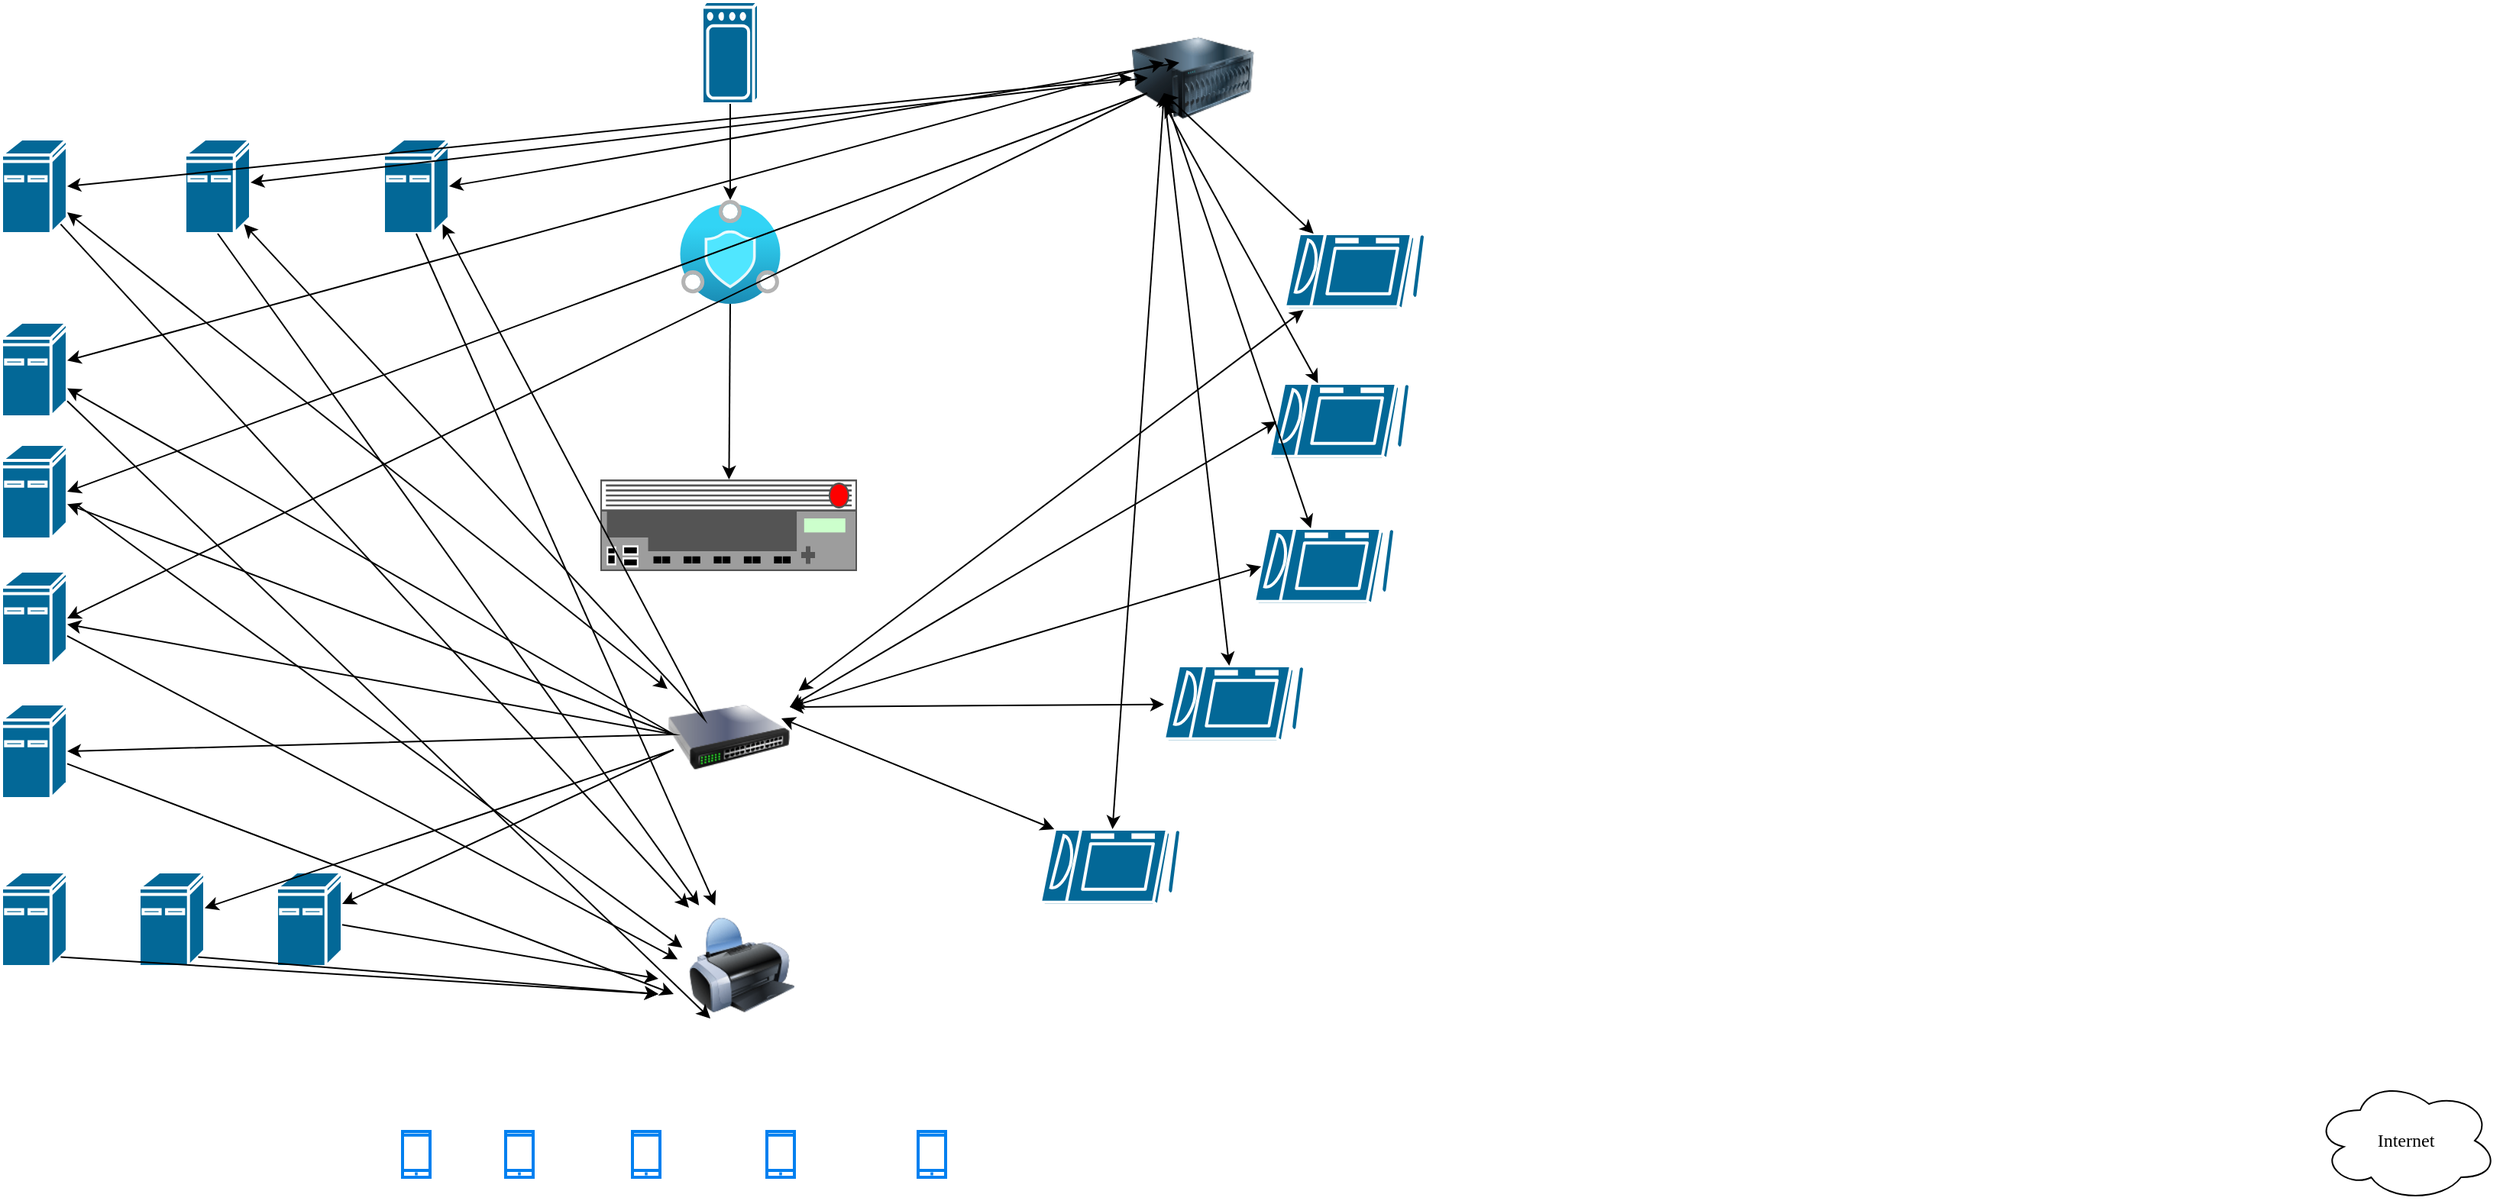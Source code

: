 <mxfile version="22.1.3" type="github">
  <diagram name="Page-1" id="c37626ed-c26b-45fb-9056-f9ebc6bb27b6">
    <mxGraphModel dx="1035" dy="1385" grid="1" gridSize="10" guides="1" tooltips="1" connect="1" arrows="1" fold="1" page="1" pageScale="1" pageWidth="1100" pageHeight="850" background="none" math="0" shadow="0">
      <root>
        <mxCell id="0" />
        <mxCell id="1" parent="0" />
        <mxCell id="1c7a67bf8fd3230f-15" value="Internet" style="ellipse;shape=cloud;whiteSpace=wrap;html=1;rounded=0;shadow=0;comic=0;strokeWidth=1;fontFamily=Verdana;fontSize=12;" parent="1" vertex="1">
          <mxGeometry x="1554" y="696" width="120" height="80" as="geometry" />
        </mxCell>
        <mxCell id="bptu-WYt8Glh1SQyL_a9-1" value="" style="shape=mxgraph.cisco.computers_and_peripherals.ibm_mini_as400;sketch=0;html=1;pointerEvents=1;dashed=0;fillColor=#036897;strokeColor=#ffffff;strokeWidth=2;verticalLabelPosition=bottom;verticalAlign=top;align=center;outlineConnect=0;" vertex="1" parent="1">
          <mxGeometry x="40" y="80" width="43" height="62" as="geometry" />
        </mxCell>
        <mxCell id="bptu-WYt8Glh1SQyL_a9-2" value="" style="shape=mxgraph.cisco.computers_and_peripherals.ibm_mini_as400;sketch=0;html=1;pointerEvents=1;dashed=0;fillColor=#036897;strokeColor=#ffffff;strokeWidth=2;verticalLabelPosition=bottom;verticalAlign=top;align=center;outlineConnect=0;" vertex="1" parent="1">
          <mxGeometry x="290" y="80" width="43" height="62" as="geometry" />
        </mxCell>
        <mxCell id="bptu-WYt8Glh1SQyL_a9-4" value="" style="shape=mxgraph.cisco.computers_and_peripherals.ibm_mini_as400;sketch=0;html=1;pointerEvents=1;dashed=0;fillColor=#036897;strokeColor=#ffffff;strokeWidth=2;verticalLabelPosition=bottom;verticalAlign=top;align=center;outlineConnect=0;" vertex="1" parent="1">
          <mxGeometry x="40" y="560" width="43" height="62" as="geometry" />
        </mxCell>
        <mxCell id="bptu-WYt8Glh1SQyL_a9-6" value="" style="shape=mxgraph.cisco.computers_and_peripherals.ibm_mini_as400;sketch=0;html=1;pointerEvents=1;dashed=0;fillColor=#036897;strokeColor=#ffffff;strokeWidth=2;verticalLabelPosition=bottom;verticalAlign=top;align=center;outlineConnect=0;" vertex="1" parent="1">
          <mxGeometry x="40" y="450" width="43" height="62" as="geometry" />
        </mxCell>
        <mxCell id="bptu-WYt8Glh1SQyL_a9-8" value="" style="shape=mxgraph.cisco.computers_and_peripherals.ibm_mini_as400;sketch=0;html=1;pointerEvents=1;dashed=0;fillColor=#036897;strokeColor=#ffffff;strokeWidth=2;verticalLabelPosition=bottom;verticalAlign=top;align=center;outlineConnect=0;" vertex="1" parent="1">
          <mxGeometry x="40" y="280" width="43" height="62" as="geometry" />
        </mxCell>
        <mxCell id="bptu-WYt8Glh1SQyL_a9-9" value="" style="shape=mxgraph.cisco.computers_and_peripherals.ibm_mini_as400;sketch=0;html=1;pointerEvents=1;dashed=0;fillColor=#036897;strokeColor=#ffffff;strokeWidth=2;verticalLabelPosition=bottom;verticalAlign=top;align=center;outlineConnect=0;" vertex="1" parent="1">
          <mxGeometry x="40" y="200" width="43" height="62" as="geometry" />
        </mxCell>
        <mxCell id="bptu-WYt8Glh1SQyL_a9-10" value="" style="shape=mxgraph.cisco.computers_and_peripherals.ibm_mini_as400;sketch=0;html=1;pointerEvents=1;dashed=0;fillColor=#036897;strokeColor=#ffffff;strokeWidth=2;verticalLabelPosition=bottom;verticalAlign=top;align=center;outlineConnect=0;" vertex="1" parent="1">
          <mxGeometry x="160" y="80" width="43" height="62" as="geometry" />
        </mxCell>
        <mxCell id="bptu-WYt8Glh1SQyL_a9-12" value="" style="shape=mxgraph.cisco.computers_and_peripherals.ibm_mini_as400;sketch=0;html=1;pointerEvents=1;dashed=0;fillColor=#036897;strokeColor=#ffffff;strokeWidth=2;verticalLabelPosition=bottom;verticalAlign=top;align=center;outlineConnect=0;" vertex="1" parent="1">
          <mxGeometry x="40" y="363" width="43" height="62" as="geometry" />
        </mxCell>
        <mxCell id="bptu-WYt8Glh1SQyL_a9-13" value="" style="shape=mxgraph.cisco.computers_and_peripherals.ibm_mini_as400;sketch=0;html=1;pointerEvents=1;dashed=0;fillColor=#036897;strokeColor=#ffffff;strokeWidth=2;verticalLabelPosition=bottom;verticalAlign=top;align=center;outlineConnect=0;" vertex="1" parent="1">
          <mxGeometry x="220" y="560" width="43" height="62" as="geometry" />
        </mxCell>
        <mxCell id="bptu-WYt8Glh1SQyL_a9-14" value="" style="shape=mxgraph.cisco.computers_and_peripherals.tablet;sketch=0;html=1;pointerEvents=1;dashed=0;fillColor=#036897;strokeColor=#ffffff;strokeWidth=2;verticalLabelPosition=bottom;verticalAlign=top;align=center;outlineConnect=0;" vertex="1" parent="1">
          <mxGeometry x="860" y="335" width="91" height="50" as="geometry" />
        </mxCell>
        <mxCell id="bptu-WYt8Glh1SQyL_a9-18" value="" style="shape=mxgraph.cisco.computers_and_peripherals.tablet;sketch=0;html=1;pointerEvents=1;dashed=0;fillColor=#036897;strokeColor=#ffffff;strokeWidth=2;verticalLabelPosition=bottom;verticalAlign=top;align=center;outlineConnect=0;" vertex="1" parent="1">
          <mxGeometry x="801" y="425" width="91" height="50" as="geometry" />
        </mxCell>
        <mxCell id="bptu-WYt8Glh1SQyL_a9-19" value="" style="shape=mxgraph.cisco.computers_and_peripherals.tablet;sketch=0;html=1;pointerEvents=1;dashed=0;fillColor=#036897;strokeColor=#ffffff;strokeWidth=2;verticalLabelPosition=bottom;verticalAlign=top;align=center;outlineConnect=0;" vertex="1" parent="1">
          <mxGeometry x="880" y="142" width="91" height="50" as="geometry" />
        </mxCell>
        <mxCell id="bptu-WYt8Glh1SQyL_a9-20" value="" style="shape=mxgraph.cisco.computers_and_peripherals.tablet;sketch=0;html=1;pointerEvents=1;dashed=0;fillColor=#036897;strokeColor=#ffffff;strokeWidth=2;verticalLabelPosition=bottom;verticalAlign=top;align=center;outlineConnect=0;" vertex="1" parent="1">
          <mxGeometry x="870" y="240" width="91" height="50" as="geometry" />
        </mxCell>
        <mxCell id="bptu-WYt8Glh1SQyL_a9-21" value="" style="shape=mxgraph.cisco.computers_and_peripherals.tablet;sketch=0;html=1;pointerEvents=1;dashed=0;fillColor=#036897;strokeColor=#ffffff;strokeWidth=2;verticalLabelPosition=bottom;verticalAlign=top;align=center;outlineConnect=0;" vertex="1" parent="1">
          <mxGeometry x="720" y="532" width="91" height="50" as="geometry" />
        </mxCell>
        <mxCell id="bptu-WYt8Glh1SQyL_a9-23" value="" style="html=1;verticalLabelPosition=bottom;align=center;labelBackgroundColor=#ffffff;verticalAlign=top;strokeWidth=2;strokeColor=#0080F0;shadow=0;dashed=0;shape=mxgraph.ios7.icons.smartphone;" vertex="1" parent="1">
          <mxGeometry x="302.5" y="730" width="18" height="30" as="geometry" />
        </mxCell>
        <object label="" Serveur="" id="bptu-WYt8Glh1SQyL_a9-26">
          <mxCell style="image;html=1;image=img/lib/clip_art/computers/Server_128x128.png" vertex="1" parent="1">
            <mxGeometry x="780" width="80" height="80" as="geometry" />
          </mxCell>
        </object>
        <mxCell id="bptu-WYt8Glh1SQyL_a9-28" value="" style="strokeColor=#666666;html=1;labelPosition=right;align=left;spacingLeft=15;shadow=0;dashed=0;outlineConnect=0;shape=mxgraph.rack.f5.big_ip_110x0;" vertex="1" parent="1">
          <mxGeometry x="432" y="303" width="168" height="60" as="geometry" />
        </mxCell>
        <mxCell id="bptu-WYt8Glh1SQyL_a9-29" value="" style="image;html=1;image=img/lib/clip_art/networking/Switch_128x128.png" vertex="1" parent="1">
          <mxGeometry x="476" y="432" width="80" height="80" as="geometry" />
        </mxCell>
        <mxCell id="bptu-WYt8Glh1SQyL_a9-30" value="" style="shape=mxgraph.cisco.computers_and_peripherals.ibm_mini_as400;sketch=0;html=1;pointerEvents=1;dashed=0;fillColor=#036897;strokeColor=#ffffff;strokeWidth=2;verticalLabelPosition=bottom;verticalAlign=top;align=center;outlineConnect=0;" vertex="1" parent="1">
          <mxGeometry x="130" y="560" width="43" height="62" as="geometry" />
        </mxCell>
        <mxCell id="bptu-WYt8Glh1SQyL_a9-31" value="" style="html=1;verticalLabelPosition=bottom;align=center;labelBackgroundColor=#ffffff;verticalAlign=top;strokeWidth=2;strokeColor=#0080F0;shadow=0;dashed=0;shape=mxgraph.ios7.icons.smartphone;" vertex="1" parent="1">
          <mxGeometry x="453" y="730" width="18" height="30" as="geometry" />
        </mxCell>
        <mxCell id="bptu-WYt8Glh1SQyL_a9-32" value="" style="html=1;verticalLabelPosition=bottom;align=center;labelBackgroundColor=#ffffff;verticalAlign=top;strokeWidth=2;strokeColor=#0080F0;shadow=0;dashed=0;shape=mxgraph.ios7.icons.smartphone;" vertex="1" parent="1">
          <mxGeometry x="640" y="730" width="18" height="30" as="geometry" />
        </mxCell>
        <mxCell id="bptu-WYt8Glh1SQyL_a9-33" value="" style="html=1;verticalLabelPosition=bottom;align=center;labelBackgroundColor=#ffffff;verticalAlign=top;strokeWidth=2;strokeColor=#0080F0;shadow=0;dashed=0;shape=mxgraph.ios7.icons.smartphone;" vertex="1" parent="1">
          <mxGeometry x="541" y="730" width="18" height="30" as="geometry" />
        </mxCell>
        <mxCell id="bptu-WYt8Glh1SQyL_a9-34" value="" style="html=1;verticalLabelPosition=bottom;align=center;labelBackgroundColor=#ffffff;verticalAlign=top;strokeWidth=2;strokeColor=#0080F0;shadow=0;dashed=0;shape=mxgraph.ios7.icons.smartphone;" vertex="1" parent="1">
          <mxGeometry x="370" y="730" width="18" height="30" as="geometry" />
        </mxCell>
        <mxCell id="bptu-WYt8Glh1SQyL_a9-35" value="" style="shape=mxgraph.cisco.wireless.wireless;html=1;pointerEvents=1;dashed=0;fillColor=#036897;strokeColor=#ffffff;strokeWidth=2;verticalLabelPosition=bottom;verticalAlign=top;align=center;outlineConnect=0;" vertex="1" parent="1">
          <mxGeometry x="498.5" y="-10" width="37" height="67" as="geometry" />
        </mxCell>
        <mxCell id="bptu-WYt8Glh1SQyL_a9-36" value="" style="image;html=1;image=img/lib/clip_art/computers/Printer_128x128.png" vertex="1" parent="1">
          <mxGeometry x="490" y="582" width="69" height="78" as="geometry" />
        </mxCell>
        <mxCell id="bptu-WYt8Glh1SQyL_a9-38" value="" style="endArrow=classic;startArrow=classic;html=1;rounded=0;exitX=0.9;exitY=0.9;exitDx=0;exitDy=0;exitPerimeter=0;entryX=0.9;entryY=0.9;entryDx=0;entryDy=0;entryPerimeter=0;" edge="1" parent="1" source="bptu-WYt8Glh1SQyL_a9-2" target="bptu-WYt8Glh1SQyL_a9-10">
          <mxGeometry width="50" height="50" relative="1" as="geometry">
            <mxPoint x="440" y="400" as="sourcePoint" />
            <mxPoint x="490" y="350" as="targetPoint" />
            <Array as="points">
              <mxPoint x="500" y="460" />
            </Array>
          </mxGeometry>
        </mxCell>
        <mxCell id="bptu-WYt8Glh1SQyL_a9-39" value="" style="endArrow=classic;startArrow=classic;html=1;rounded=0;" edge="1" parent="1" source="bptu-WYt8Glh1SQyL_a9-1" target="bptu-WYt8Glh1SQyL_a9-29">
          <mxGeometry width="50" height="50" relative="1" as="geometry">
            <mxPoint x="440" y="400" as="sourcePoint" />
            <mxPoint x="440" y="300" as="targetPoint" />
          </mxGeometry>
        </mxCell>
        <mxCell id="bptu-WYt8Glh1SQyL_a9-40" value="" style="endArrow=classic;startArrow=classic;html=1;rounded=0;" edge="1" parent="1" source="bptu-WYt8Glh1SQyL_a9-9" target="bptu-WYt8Glh1SQyL_a9-8">
          <mxGeometry width="50" height="50" relative="1" as="geometry">
            <mxPoint x="440" y="400" as="sourcePoint" />
            <mxPoint x="490" y="350" as="targetPoint" />
            <Array as="points">
              <mxPoint x="480" y="470" />
            </Array>
          </mxGeometry>
        </mxCell>
        <mxCell id="bptu-WYt8Glh1SQyL_a9-42" value="" style="endArrow=classic;startArrow=classic;html=1;rounded=0;entryX=1;entryY=0.5;entryDx=0;entryDy=0;entryPerimeter=0;" edge="1" parent="1" source="bptu-WYt8Glh1SQyL_a9-12" target="bptu-WYt8Glh1SQyL_a9-6">
          <mxGeometry width="50" height="50" relative="1" as="geometry">
            <mxPoint x="440" y="400" as="sourcePoint" />
            <mxPoint x="490" y="350" as="targetPoint" />
            <Array as="points">
              <mxPoint x="480" y="470" />
            </Array>
          </mxGeometry>
        </mxCell>
        <mxCell id="bptu-WYt8Glh1SQyL_a9-43" value="" style="endArrow=classic;startArrow=classic;html=1;rounded=0;" edge="1" parent="1" source="bptu-WYt8Glh1SQyL_a9-30" target="bptu-WYt8Glh1SQyL_a9-13">
          <mxGeometry width="50" height="50" relative="1" as="geometry">
            <mxPoint x="440" y="300" as="sourcePoint" />
            <mxPoint x="490" y="250" as="targetPoint" />
            <Array as="points">
              <mxPoint x="480" y="480" />
            </Array>
          </mxGeometry>
        </mxCell>
        <mxCell id="bptu-WYt8Glh1SQyL_a9-44" value="" style="endArrow=classic;html=1;rounded=0;exitX=0.5;exitY=1;exitDx=0;exitDy=0;exitPerimeter=0;" edge="1" parent="1" source="bptu-WYt8Glh1SQyL_a9-27" target="bptu-WYt8Glh1SQyL_a9-28">
          <mxGeometry width="50" height="50" relative="1" as="geometry">
            <mxPoint x="440" y="100" as="sourcePoint" />
            <mxPoint x="490" y="50" as="targetPoint" />
          </mxGeometry>
        </mxCell>
        <mxCell id="bptu-WYt8Glh1SQyL_a9-45" value="" style="endArrow=classic;html=1;rounded=0;exitX=0.5;exitY=1;exitDx=0;exitDy=0;exitPerimeter=0;" edge="1" parent="1" source="bptu-WYt8Glh1SQyL_a9-35" target="bptu-WYt8Glh1SQyL_a9-27">
          <mxGeometry width="50" height="50" relative="1" as="geometry">
            <mxPoint x="502" y="74" as="sourcePoint" />
            <mxPoint x="512" y="150" as="targetPoint" />
          </mxGeometry>
        </mxCell>
        <mxCell id="bptu-WYt8Glh1SQyL_a9-27" value="" style="image;aspect=fixed;html=1;points=[];align=center;fontSize=12;image=img/lib/azure2/preview/Azure_Sphere.svg;" vertex="1" parent="1">
          <mxGeometry x="484" y="120" width="66" height="68" as="geometry" />
        </mxCell>
        <mxCell id="bptu-WYt8Glh1SQyL_a9-46" value="" style="endArrow=classic;html=1;rounded=0;exitX=0.5;exitY=1;exitDx=0;exitDy=0;exitPerimeter=0;" edge="1" parent="1" source="bptu-WYt8Glh1SQyL_a9-2" target="bptu-WYt8Glh1SQyL_a9-36">
          <mxGeometry width="50" height="50" relative="1" as="geometry">
            <mxPoint x="440" y="400" as="sourcePoint" />
            <mxPoint x="490" y="350" as="targetPoint" />
          </mxGeometry>
        </mxCell>
        <mxCell id="bptu-WYt8Glh1SQyL_a9-47" value="" style="endArrow=classic;html=1;rounded=0;exitX=0.5;exitY=1;exitDx=0;exitDy=0;exitPerimeter=0;" edge="1" parent="1" source="bptu-WYt8Glh1SQyL_a9-10" target="bptu-WYt8Glh1SQyL_a9-36">
          <mxGeometry width="50" height="50" relative="1" as="geometry">
            <mxPoint x="440" y="400" as="sourcePoint" />
            <mxPoint x="490" y="350" as="targetPoint" />
          </mxGeometry>
        </mxCell>
        <mxCell id="bptu-WYt8Glh1SQyL_a9-48" value="" style="endArrow=classic;html=1;rounded=0;exitX=0.9;exitY=0.9;exitDx=0;exitDy=0;exitPerimeter=0;" edge="1" parent="1" source="bptu-WYt8Glh1SQyL_a9-1" target="bptu-WYt8Glh1SQyL_a9-36">
          <mxGeometry width="50" height="50" relative="1" as="geometry">
            <mxPoint x="440" y="400" as="sourcePoint" />
            <mxPoint x="490" y="350" as="targetPoint" />
          </mxGeometry>
        </mxCell>
        <mxCell id="bptu-WYt8Glh1SQyL_a9-49" value="" style="endArrow=classic;html=1;rounded=0;" edge="1" parent="1" source="bptu-WYt8Glh1SQyL_a9-9">
          <mxGeometry width="50" height="50" relative="1" as="geometry">
            <mxPoint x="100" y="210" as="sourcePoint" />
            <mxPoint x="504" y="656" as="targetPoint" />
          </mxGeometry>
        </mxCell>
        <mxCell id="bptu-WYt8Glh1SQyL_a9-50" value="" style="endArrow=classic;html=1;rounded=0;exitX=0.9;exitY=0.9;exitDx=0;exitDy=0;exitPerimeter=0;entryX=-0.062;entryY=0.355;entryDx=0;entryDy=0;entryPerimeter=0;" edge="1" parent="1" target="bptu-WYt8Glh1SQyL_a9-36">
          <mxGeometry width="50" height="50" relative="1" as="geometry">
            <mxPoint x="90" y="320" as="sourcePoint" />
            <mxPoint x="494" y="766" as="targetPoint" />
          </mxGeometry>
        </mxCell>
        <mxCell id="bptu-WYt8Glh1SQyL_a9-51" value="" style="endArrow=classic;html=1;rounded=0;entryX=-0.107;entryY=0.452;entryDx=0;entryDy=0;entryPerimeter=0;" edge="1" parent="1" source="bptu-WYt8Glh1SQyL_a9-12" target="bptu-WYt8Glh1SQyL_a9-36">
          <mxGeometry width="50" height="50" relative="1" as="geometry">
            <mxPoint x="110" y="410" as="sourcePoint" />
            <mxPoint x="494" y="700" as="targetPoint" />
          </mxGeometry>
        </mxCell>
        <mxCell id="bptu-WYt8Glh1SQyL_a9-52" value="" style="endArrow=classic;html=1;rounded=0;" edge="1" parent="1" source="bptu-WYt8Glh1SQyL_a9-13">
          <mxGeometry width="50" height="50" relative="1" as="geometry">
            <mxPoint x="100" y="480" as="sourcePoint" />
            <mxPoint x="470" y="630" as="targetPoint" />
          </mxGeometry>
        </mxCell>
        <mxCell id="bptu-WYt8Glh1SQyL_a9-53" value="" style="endArrow=classic;html=1;rounded=0;" edge="1" parent="1" source="bptu-WYt8Glh1SQyL_a9-6">
          <mxGeometry width="50" height="50" relative="1" as="geometry">
            <mxPoint x="120" y="520" as="sourcePoint" />
            <mxPoint x="480" y="640" as="targetPoint" />
          </mxGeometry>
        </mxCell>
        <mxCell id="bptu-WYt8Glh1SQyL_a9-54" value="" style="endArrow=classic;html=1;rounded=0;exitX=0.9;exitY=0.9;exitDx=0;exitDy=0;exitPerimeter=0;" edge="1" parent="1" source="bptu-WYt8Glh1SQyL_a9-30">
          <mxGeometry width="50" height="50" relative="1" as="geometry">
            <mxPoint x="200" y="630" as="sourcePoint" />
            <mxPoint x="470" y="640" as="targetPoint" />
          </mxGeometry>
        </mxCell>
        <mxCell id="bptu-WYt8Glh1SQyL_a9-55" value="" style="endArrow=classic;html=1;rounded=0;exitX=0.9;exitY=0.9;exitDx=0;exitDy=0;exitPerimeter=0;" edge="1" parent="1" source="bptu-WYt8Glh1SQyL_a9-4">
          <mxGeometry width="50" height="50" relative="1" as="geometry">
            <mxPoint x="100" y="640" as="sourcePoint" />
            <mxPoint x="470" y="640" as="targetPoint" />
          </mxGeometry>
        </mxCell>
        <mxCell id="bptu-WYt8Glh1SQyL_a9-59" value="" style="endArrow=classic;startArrow=classic;html=1;rounded=0;entryX=1.072;entryY=0.118;entryDx=0;entryDy=0;entryPerimeter=0;" edge="1" parent="1" source="bptu-WYt8Glh1SQyL_a9-19" target="bptu-WYt8Glh1SQyL_a9-29">
          <mxGeometry width="50" height="50" relative="1" as="geometry">
            <mxPoint x="440" y="400" as="sourcePoint" />
            <mxPoint x="620" y="350" as="targetPoint" />
          </mxGeometry>
        </mxCell>
        <mxCell id="bptu-WYt8Glh1SQyL_a9-60" value="" style="endArrow=classic;startArrow=classic;html=1;rounded=0;exitX=0.05;exitY=0.5;exitDx=0;exitDy=0;exitPerimeter=0;entryX=1;entryY=0.25;entryDx=0;entryDy=0;" edge="1" parent="1" source="bptu-WYt8Glh1SQyL_a9-20" target="bptu-WYt8Glh1SQyL_a9-29">
          <mxGeometry width="50" height="50" relative="1" as="geometry">
            <mxPoint x="730" y="270" as="sourcePoint" />
            <mxPoint x="610" y="370" as="targetPoint" />
          </mxGeometry>
        </mxCell>
        <mxCell id="bptu-WYt8Glh1SQyL_a9-61" value="" style="endArrow=classic;startArrow=classic;html=1;rounded=0;exitX=0.05;exitY=0.5;exitDx=0;exitDy=0;exitPerimeter=0;entryX=1;entryY=0.25;entryDx=0;entryDy=0;" edge="1" parent="1" source="bptu-WYt8Glh1SQyL_a9-14" target="bptu-WYt8Glh1SQyL_a9-29">
          <mxGeometry width="50" height="50" relative="1" as="geometry">
            <mxPoint x="710" y="340" as="sourcePoint" />
            <mxPoint x="435" y="392" as="targetPoint" />
          </mxGeometry>
        </mxCell>
        <mxCell id="bptu-WYt8Glh1SQyL_a9-62" value="" style="endArrow=classic;startArrow=classic;html=1;rounded=0;entryX=1;entryY=0.25;entryDx=0;entryDy=0;" edge="1" parent="1" source="bptu-WYt8Glh1SQyL_a9-18" target="bptu-WYt8Glh1SQyL_a9-29">
          <mxGeometry width="50" height="50" relative="1" as="geometry">
            <mxPoint x="700" y="390" as="sourcePoint" />
            <mxPoint x="425" y="442" as="targetPoint" />
          </mxGeometry>
        </mxCell>
        <mxCell id="bptu-WYt8Glh1SQyL_a9-63" value="" style="endArrow=classic;startArrow=classic;html=1;rounded=0;exitX=0.1;exitY=0;exitDx=0;exitDy=0;exitPerimeter=0;entryX=0.931;entryY=0.343;entryDx=0;entryDy=0;entryPerimeter=0;" edge="1" parent="1" source="bptu-WYt8Glh1SQyL_a9-21" target="bptu-WYt8Glh1SQyL_a9-29">
          <mxGeometry width="50" height="50" relative="1" as="geometry">
            <mxPoint x="630" y="430" as="sourcePoint" />
            <mxPoint x="355" y="482" as="targetPoint" />
          </mxGeometry>
        </mxCell>
        <mxCell id="bptu-WYt8Glh1SQyL_a9-64" value="" style="endArrow=classic;startArrow=classic;html=1;rounded=0;" edge="1" parent="1" source="bptu-WYt8Glh1SQyL_a9-19">
          <mxGeometry width="50" height="50" relative="1" as="geometry">
            <mxPoint x="751" y="100" as="sourcePoint" />
            <mxPoint x="801" y="50" as="targetPoint" />
          </mxGeometry>
        </mxCell>
        <mxCell id="bptu-WYt8Glh1SQyL_a9-65" value="" style="endArrow=classic;startArrow=classic;html=1;rounded=0;" edge="1" parent="1" source="bptu-WYt8Glh1SQyL_a9-20">
          <mxGeometry width="50" height="50" relative="1" as="geometry">
            <mxPoint x="751" y="107" as="sourcePoint" />
            <mxPoint x="801" y="57" as="targetPoint" />
          </mxGeometry>
        </mxCell>
        <mxCell id="bptu-WYt8Glh1SQyL_a9-66" value="" style="endArrow=classic;startArrow=classic;html=1;rounded=0;" edge="1" parent="1" source="bptu-WYt8Glh1SQyL_a9-14">
          <mxGeometry width="50" height="50" relative="1" as="geometry">
            <mxPoint x="751" y="100" as="sourcePoint" />
            <mxPoint x="801" y="50" as="targetPoint" />
          </mxGeometry>
        </mxCell>
        <mxCell id="bptu-WYt8Glh1SQyL_a9-67" value="" style="endArrow=classic;startArrow=classic;html=1;rounded=0;" edge="1" parent="1" source="bptu-WYt8Glh1SQyL_a9-18">
          <mxGeometry width="50" height="50" relative="1" as="geometry">
            <mxPoint x="751" y="100" as="sourcePoint" />
            <mxPoint x="801" y="50" as="targetPoint" />
          </mxGeometry>
        </mxCell>
        <mxCell id="bptu-WYt8Glh1SQyL_a9-68" value="" style="endArrow=classic;startArrow=classic;html=1;rounded=0;" edge="1" parent="1" source="bptu-WYt8Glh1SQyL_a9-21">
          <mxGeometry width="50" height="50" relative="1" as="geometry">
            <mxPoint x="751" y="100" as="sourcePoint" />
            <mxPoint x="801" y="50" as="targetPoint" />
          </mxGeometry>
        </mxCell>
        <mxCell id="bptu-WYt8Glh1SQyL_a9-69" value="" style="endArrow=classic;startArrow=classic;html=1;rounded=0;exitX=1;exitY=0.5;exitDx=0;exitDy=0;exitPerimeter=0;" edge="1" parent="1" source="bptu-WYt8Glh1SQyL_a9-2">
          <mxGeometry width="50" height="50" relative="1" as="geometry">
            <mxPoint x="761" y="80" as="sourcePoint" />
            <mxPoint x="811" y="30" as="targetPoint" />
          </mxGeometry>
        </mxCell>
        <mxCell id="bptu-WYt8Glh1SQyL_a9-70" value="" style="endArrow=classic;startArrow=classic;html=1;rounded=0;" edge="1" parent="1" source="bptu-WYt8Glh1SQyL_a9-10">
          <mxGeometry width="50" height="50" relative="1" as="geometry">
            <mxPoint x="740.5" y="90" as="sourcePoint" />
            <mxPoint x="790.5" y="40" as="targetPoint" />
          </mxGeometry>
        </mxCell>
        <mxCell id="bptu-WYt8Glh1SQyL_a9-71" value="" style="endArrow=classic;startArrow=classic;html=1;rounded=0;exitX=1;exitY=0.5;exitDx=0;exitDy=0;exitPerimeter=0;" edge="1" parent="1" source="bptu-WYt8Glh1SQyL_a9-1">
          <mxGeometry width="50" height="50" relative="1" as="geometry">
            <mxPoint x="730" y="90" as="sourcePoint" />
            <mxPoint x="780" y="40" as="targetPoint" />
          </mxGeometry>
        </mxCell>
        <mxCell id="bptu-WYt8Glh1SQyL_a9-72" value="" style="endArrow=classic;startArrow=classic;html=1;rounded=0;" edge="1" parent="1" source="bptu-WYt8Glh1SQyL_a9-9">
          <mxGeometry width="50" height="50" relative="1" as="geometry">
            <mxPoint x="751" y="80" as="sourcePoint" />
            <mxPoint x="801" y="30" as="targetPoint" />
          </mxGeometry>
        </mxCell>
        <mxCell id="bptu-WYt8Glh1SQyL_a9-73" value="" style="endArrow=classic;startArrow=classic;html=1;rounded=0;entryX=1;entryY=0.5;entryDx=0;entryDy=0;entryPerimeter=0;exitX=1;exitY=0.5;exitDx=0;exitDy=0;exitPerimeter=0;" edge="1" parent="1" source="bptu-WYt8Glh1SQyL_a9-12" target="bptu-WYt8Glh1SQyL_a9-8">
          <mxGeometry width="50" height="50" relative="1" as="geometry">
            <mxPoint x="440" y="300" as="sourcePoint" />
            <mxPoint x="490" y="250" as="targetPoint" />
            <Array as="points">
              <mxPoint x="790" y="50" />
            </Array>
          </mxGeometry>
        </mxCell>
      </root>
    </mxGraphModel>
  </diagram>
</mxfile>
